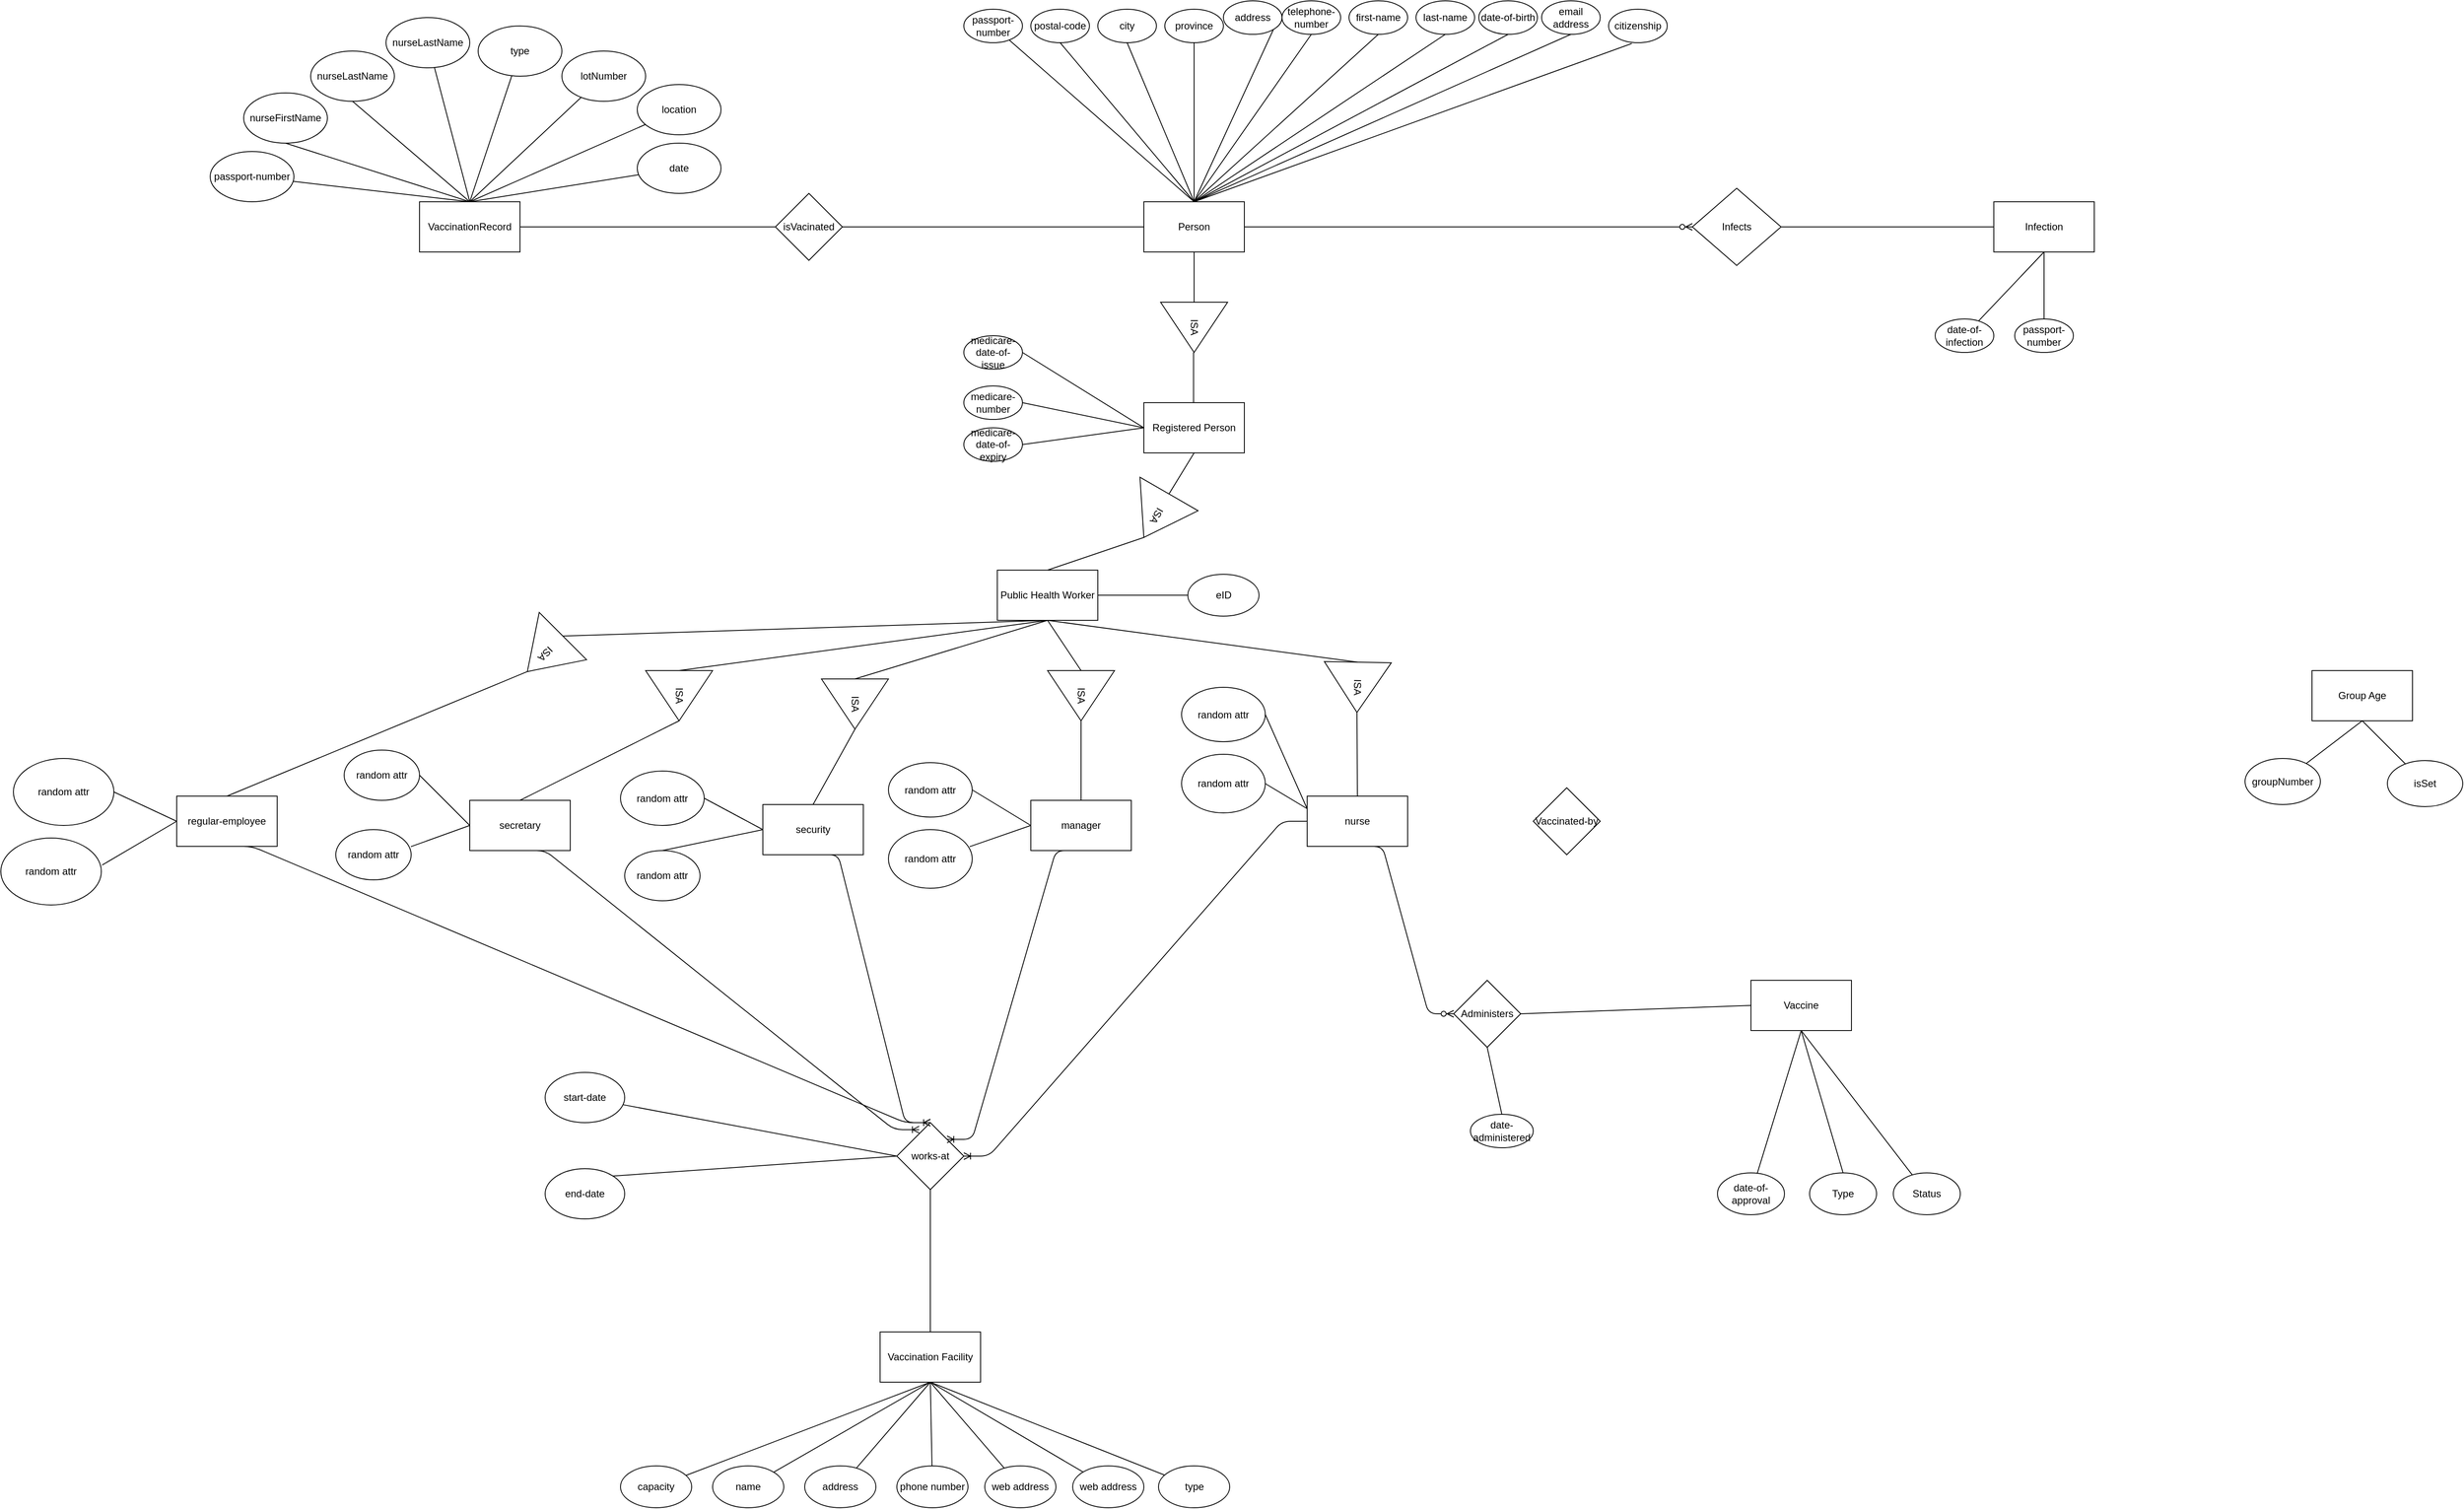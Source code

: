 <mxfile version="15.4.3" type="google"><diagram id="R2lEEEUBdFMjLlhIrx00" name="Page-1"><mxGraphModel dx="2681" dy="1654" grid="1" gridSize="10" guides="1" tooltips="1" connect="1" arrows="1" fold="1" page="1" pageScale="1" pageWidth="850" pageHeight="1100" math="0" shadow="0" extFonts="Permanent Marker^https://fonts.googleapis.com/css?family=Permanent+Marker"><root><mxCell id="0"/><mxCell id="1" parent="0"/><mxCell id="eyfuoi51fCGXmQgP_e5W-1" value="Person" style="rounded=0;whiteSpace=wrap;html=1;" parent="1" vertex="1"><mxGeometry x="15" y="-30" width="120" height="60" as="geometry"/></mxCell><mxCell id="eyfuoi51fCGXmQgP_e5W-2" value="first-name" style="ellipse;whiteSpace=wrap;html=1;" parent="1" vertex="1"><mxGeometry x="260" y="-270" width="70" height="40" as="geometry"/></mxCell><mxCell id="eyfuoi51fCGXmQgP_e5W-3" value="last-name&lt;span style=&quot;color: rgba(0 , 0 , 0 , 0) ; font-family: monospace ; font-size: 0px&quot;&gt;%3CmxGraphModel%3E%3Croot%3E%3CmxCell%20id%3D%220%22%2F%3E%3CmxCell%20id%3D%221%22%20parent%3D%220%22%2F%3E%3CmxCell%20id%3D%222%22%20value%3D%22First%20name%22%20style%3D%22ellipse%3BwhiteSpace%3Dwrap%3Bhtml%3D1%3B%22%20vertex%3D%221%22%20parent%3D%221%22%3E%3CmxGeometry%20x%3D%22150%22%20y%3D%2290%22%20width%3D%2270%22%20height%3D%2240%22%20as%3D%22geometry%22%2F%3E%3C%2FmxCell%3E%3C%2Froot%3E%3C%2FmxGraphModel%3E&lt;/span&gt;" style="ellipse;whiteSpace=wrap;html=1;" parent="1" vertex="1"><mxGeometry x="340" y="-270" width="70" height="40" as="geometry"/></mxCell><mxCell id="eyfuoi51fCGXmQgP_e5W-4" value="date-of-birth" style="ellipse;whiteSpace=wrap;html=1;" parent="1" vertex="1"><mxGeometry x="415" y="-270" width="70" height="40" as="geometry"/></mxCell><mxCell id="eyfuoi51fCGXmQgP_e5W-5" value="telephone-number" style="ellipse;whiteSpace=wrap;html=1;" parent="1" vertex="1"><mxGeometry x="180" y="-270" width="70" height="40" as="geometry"/></mxCell><mxCell id="eyfuoi51fCGXmQgP_e5W-6" value="address&lt;span style=&quot;color: rgba(0 , 0 , 0 , 0) ; font-family: monospace ; font-size: 0px&quot;&gt;%3CmxGraphModel%3E%3Croot%3E%3CmxCell%20id%3D%220%22%2F%3E%3CmxCell%20id%3D%221%22%20parent%3D%220%22%2F%3E%3CmxCell%20id%3D%222%22%20value%3D%22telephone-number%22%20style%3D%22ellipse%3BwhiteSpace%3Dwrap%3Bhtml%3D1%3B%22%20vertex%3D%221%22%20parent%3D%221%22%3E%3CmxGeometry%20x%3D%22140%22%20y%3D%22200%22%20width%3D%2270%22%20height%3D%2240%22%20as%3D%22geometry%22%2F%3E%3C%2FmxCell%3E%3C%2Froot%3E%3C%2FmxGraphModel%3E&lt;/span&gt;" style="ellipse;whiteSpace=wrap;html=1;" parent="1" vertex="1"><mxGeometry x="110" y="-270" width="70" height="40" as="geometry"/></mxCell><mxCell id="eyfuoi51fCGXmQgP_e5W-7" value="city" style="ellipse;whiteSpace=wrap;html=1;" parent="1" vertex="1"><mxGeometry x="-40" y="-260" width="70" height="40" as="geometry"/></mxCell><mxCell id="eyfuoi51fCGXmQgP_e5W-8" value="province" style="ellipse;whiteSpace=wrap;html=1;" parent="1" vertex="1"><mxGeometry x="40" y="-260" width="70" height="40" as="geometry"/></mxCell><mxCell id="eyfuoi51fCGXmQgP_e5W-9" value="postal-code&lt;span style=&quot;color: rgba(0 , 0 , 0 , 0) ; font-family: monospace ; font-size: 0px&quot;&gt;%3CmxGraphModel%3E%3Croot%3E%3CmxCell%20id%3D%220%22%2F%3E%3CmxCell%20id%3D%221%22%20parent%3D%220%22%2F%3E%3CmxCell%20id%3D%222%22%20value%3D%22province%22%20style%3D%22ellipse%3BwhiteSpace%3Dwrap%3Bhtml%3D1%3B%22%20vertex%3D%221%22%20parent%3D%221%22%3E%3CmxGeometry%20x%3D%22355%22%20y%3D%22280%22%20width%3D%2270%22%20height%3D%2240%22%20as%3D%22geometry%22%2F%3E%3C%2FmxCell%3E%3C%2Froot%3E%3C%2FmxGraphModel%3E&lt;/span&gt;" style="ellipse;whiteSpace=wrap;html=1;" parent="1" vertex="1"><mxGeometry x="-120" y="-260" width="70" height="40" as="geometry"/></mxCell><mxCell id="eyfuoi51fCGXmQgP_e5W-10" value="citizenship&lt;span style=&quot;color: rgba(0 , 0 , 0 , 0) ; font-family: monospace ; font-size: 0px&quot;&gt;%3CmxGraphModel%3E%3Croot%3E%3CmxCell%20id%3D%220%22%2F%3E%3CmxCell%20id%3D%221%22%20parent%3D%220%22%2F%3E%3CmxCell%20id%3D%222%22%20value%3D%22postal-code%26lt%3Bspan%20style%3D%26quot%3Bcolor%3A%20rgba(0%20%2C%200%20%2C%200%20%2C%200)%20%3B%20font-family%3A%20monospace%20%3B%20font-size%3A%200px%26quot%3B%26gt%3B%253CmxGraphModel%253E%253Croot%253E%253CmxCell%2520id%253D%25220%2522%252F%253E%253CmxCell%2520id%253D%25221%2522%2520parent%253D%25220%2522%252F%253E%253CmxCell%2520id%253D%25222%2522%2520value%253D%2522province%2522%2520style%253D%2522ellipse%253BwhiteSpace%253Dwrap%253Bhtml%253D1%253B%2522%2520vertex%253D%25221%2522%2520parent%253D%25221%2522%253E%253CmxGeometry%2520x%253D%2522355%2522%2520y%253D%2522280%2522%2520width%253D%252270%2522%2520height%253D%252240%2522%2520as%253D%2522geometry%2522%252F%253E%253C%252FmxCell%253E%253C%252Froot%253E%253C%252FmxGraphModel%253E%26lt%3B%2Fspan%26gt%3B%22%20style%3D%22ellipse%3BwhiteSpace%3Dwrap%3Bhtml%3D1%3B%22%20vertex%3D%221%22%20parent%3D%221%22%3E%3CmxGeometry%20x%3D%22310%22%20y%3D%22360%22%20width%3D%2270%22%20height%3D%2240%22%20as%3D%22geometry%22%2F%3E%3C%2FmxCell%3E%3C%2Froot%3E%3C%2FmxGraphModel%3E&lt;/span&gt;" style="ellipse;whiteSpace=wrap;html=1;" parent="1" vertex="1"><mxGeometry x="570" y="-260" width="70" height="40" as="geometry"/></mxCell><mxCell id="eyfuoi51fCGXmQgP_e5W-11" value="medicare-number" style="ellipse;whiteSpace=wrap;html=1;" parent="1" vertex="1"><mxGeometry x="-200" y="190" width="70" height="40" as="geometry"/></mxCell><mxCell id="eyfuoi51fCGXmQgP_e5W-12" value="medicare-date-of-issue" style="ellipse;whiteSpace=wrap;html=1;" parent="1" vertex="1"><mxGeometry x="-200" y="130" width="70" height="40" as="geometry"/></mxCell><mxCell id="eyfuoi51fCGXmQgP_e5W-13" value="medicare-date-of-expiry" style="ellipse;whiteSpace=wrap;html=1;" parent="1" vertex="1"><mxGeometry x="-200" y="240" width="70" height="40" as="geometry"/></mxCell><mxCell id="eyfuoi51fCGXmQgP_e5W-14" value="email address" style="ellipse;whiteSpace=wrap;html=1;" parent="1" vertex="1"><mxGeometry x="490" y="-270" width="70" height="40" as="geometry"/></mxCell><mxCell id="eyfuoi51fCGXmQgP_e5W-16" value="Infection" style="rounded=0;whiteSpace=wrap;html=1;" parent="1" vertex="1"><mxGeometry x="1030" y="-29.99" width="120" height="60" as="geometry"/></mxCell><mxCell id="eyfuoi51fCGXmQgP_e5W-17" value="passport-number" style="ellipse;whiteSpace=wrap;html=1;" parent="1" vertex="1"><mxGeometry x="1055" y="110" width="70" height="40" as="geometry"/></mxCell><mxCell id="eyfuoi51fCGXmQgP_e5W-19" value="" style="endArrow=none;html=1;exitX=0.5;exitY=0;exitDx=0;exitDy=0;entryX=0.5;entryY=1;entryDx=0;entryDy=0;" parent="1" source="eyfuoi51fCGXmQgP_e5W-17" target="eyfuoi51fCGXmQgP_e5W-16" edge="1"><mxGeometry width="50" height="50" relative="1" as="geometry"><mxPoint x="580" y="130" as="sourcePoint"/><mxPoint x="630" y="80" as="targetPoint"/></mxGeometry></mxCell><mxCell id="eyfuoi51fCGXmQgP_e5W-20" value="" style="edgeStyle=entityRelationEdgeStyle;fontSize=12;html=1;endArrow=ERzeroToMany;endFill=1;exitX=1;exitY=0.5;exitDx=0;exitDy=0;" parent="1" source="eyfuoi51fCGXmQgP_e5W-1" target="eyfuoi51fCGXmQgP_e5W-26" edge="1"><mxGeometry width="100" height="100" relative="1" as="geometry"><mxPoint x="470" y="140" as="sourcePoint"/><mxPoint x="420" y="140" as="targetPoint"/></mxGeometry></mxCell><mxCell id="eyfuoi51fCGXmQgP_e5W-21" value="" style="endArrow=none;html=1;entryX=0.5;entryY=1;entryDx=0;entryDy=0;exitX=0.5;exitY=0;exitDx=0;exitDy=0;" parent="1" source="eyfuoi51fCGXmQgP_e5W-1" target="eyfuoi51fCGXmQgP_e5W-2" edge="1"><mxGeometry width="50" height="50" relative="1" as="geometry"><mxPoint x="290" y="160" as="sourcePoint"/><mxPoint x="330" y="110" as="targetPoint"/></mxGeometry></mxCell><mxCell id="eyfuoi51fCGXmQgP_e5W-22" value="" style="endArrow=none;html=1;exitX=0.5;exitY=1;exitDx=0;exitDy=0;entryX=0.5;entryY=0;entryDx=0;entryDy=0;" parent="1" source="eyfuoi51fCGXmQgP_e5W-3" target="eyfuoi51fCGXmQgP_e5W-1" edge="1"><mxGeometry width="50" height="50" relative="1" as="geometry"><mxPoint x="290" y="170" as="sourcePoint"/><mxPoint x="280" y="160" as="targetPoint"/></mxGeometry></mxCell><mxCell id="eyfuoi51fCGXmQgP_e5W-23" value="" style="endArrow=none;html=1;exitX=0.5;exitY=1;exitDx=0;exitDy=0;entryX=0.5;entryY=0;entryDx=0;entryDy=0;" parent="1" source="eyfuoi51fCGXmQgP_e5W-4" target="eyfuoi51fCGXmQgP_e5W-1" edge="1"><mxGeometry width="50" height="50" relative="1" as="geometry"><mxPoint x="355" y="70" as="sourcePoint"/><mxPoint x="290" y="160" as="targetPoint"/></mxGeometry></mxCell><mxCell id="eyfuoi51fCGXmQgP_e5W-25" value="" style="endArrow=none;html=1;exitX=0.5;exitY=1;exitDx=0;exitDy=0;entryX=0.5;entryY=0;entryDx=0;entryDy=0;" parent="1" source="eyfuoi51fCGXmQgP_e5W-5" target="eyfuoi51fCGXmQgP_e5W-1" edge="1"><mxGeometry width="50" height="50" relative="1" as="geometry"><mxPoint x="180" y="240" as="sourcePoint"/><mxPoint x="230" y="190" as="targetPoint"/></mxGeometry></mxCell><mxCell id="eyfuoi51fCGXmQgP_e5W-26" value="Infects" style="rhombus;whiteSpace=wrap;html=1;rotation=0;" parent="1" vertex="1"><mxGeometry x="670" y="-46.09" width="105.95" height="92.19" as="geometry"/></mxCell><mxCell id="eyfuoi51fCGXmQgP_e5W-28" value="" style="endArrow=none;html=1;rounded=0;entryX=0;entryY=0.5;entryDx=0;entryDy=0;exitX=1;exitY=0.5;exitDx=0;exitDy=0;" parent="1" source="eyfuoi51fCGXmQgP_e5W-26" target="eyfuoi51fCGXmQgP_e5W-16" edge="1"><mxGeometry relative="1" as="geometry"><mxPoint x="510" y="70" as="sourcePoint"/><mxPoint x="670" y="70" as="targetPoint"/></mxGeometry></mxCell><mxCell id="T2YRdxQOvhu27OUJO8mb-52" style="edgeStyle=none;rounded=0;orthogonalLoop=1;jettySize=auto;html=1;entryX=0.5;entryY=1;entryDx=0;entryDy=0;endArrow=none;endFill=0;strokeColor=default;" edge="1" parent="1" source="eyfuoi51fCGXmQgP_e5W-30" target="eyfuoi51fCGXmQgP_e5W-16"><mxGeometry relative="1" as="geometry"/></mxCell><mxCell id="eyfuoi51fCGXmQgP_e5W-30" value="date-of-infection" style="ellipse;whiteSpace=wrap;html=1;" parent="1" vertex="1"><mxGeometry x="960" y="110" width="70" height="40" as="geometry"/></mxCell><mxCell id="eyfuoi51fCGXmQgP_e5W-35" value="" style="endArrow=none;html=1;exitX=1;exitY=0.5;exitDx=0;exitDy=0;entryX=0;entryY=0.5;entryDx=0;entryDy=0;" parent="1" source="eyfuoi51fCGXmQgP_e5W-12" target="eyfuoi51fCGXmQgP_e5W-88" edge="1"><mxGeometry width="50" height="50" relative="1" as="geometry"><mxPoint x="230" y="415" as="sourcePoint"/><mxPoint x="280" y="370" as="targetPoint"/></mxGeometry></mxCell><mxCell id="eyfuoi51fCGXmQgP_e5W-36" value="" style="endArrow=none;html=1;exitX=1;exitY=0.5;exitDx=0;exitDy=0;entryX=0;entryY=0.5;entryDx=0;entryDy=0;" parent="1" source="eyfuoi51fCGXmQgP_e5W-11" target="eyfuoi51fCGXmQgP_e5W-88" edge="1"><mxGeometry width="50" height="50" relative="1" as="geometry"><mxPoint x="225" y="420" as="sourcePoint"/><mxPoint x="280" y="370" as="targetPoint"/></mxGeometry></mxCell><mxCell id="eyfuoi51fCGXmQgP_e5W-37" value="" style="endArrow=none;html=1;entryX=1;entryY=0.5;entryDx=0;entryDy=0;exitX=0;exitY=0.5;exitDx=0;exitDy=0;" parent="1" source="eyfuoi51fCGXmQgP_e5W-88" target="eyfuoi51fCGXmQgP_e5W-13" edge="1"><mxGeometry width="50" height="50" relative="1" as="geometry"><mxPoint x="-40" y="230" as="sourcePoint"/><mxPoint x="327.5" y="380" as="targetPoint"/></mxGeometry></mxCell><mxCell id="eyfuoi51fCGXmQgP_e5W-38" value="Vaccine" style="rounded=0;whiteSpace=wrap;html=1;" parent="1" vertex="1"><mxGeometry x="740" y="900" width="120" height="60" as="geometry"/></mxCell><mxCell id="eyfuoi51fCGXmQgP_e5W-40" value="Group Age" style="rounded=0;whiteSpace=wrap;html=1;" parent="1" vertex="1"><mxGeometry x="1410" y="530" width="120" height="60" as="geometry"/></mxCell><mxCell id="eyfuoi51fCGXmQgP_e5W-42" value="" style="endArrow=none;html=1;exitX=0.5;exitY=0;exitDx=0;exitDy=0;entryX=1;entryY=1;entryDx=0;entryDy=0;" parent="1" source="eyfuoi51fCGXmQgP_e5W-1" target="eyfuoi51fCGXmQgP_e5W-6" edge="1"><mxGeometry width="50" height="50" relative="1" as="geometry"><mxPoint x="225" y="420" as="sourcePoint"/><mxPoint x="290" y="210" as="targetPoint"/></mxGeometry></mxCell><mxCell id="eyfuoi51fCGXmQgP_e5W-43" value="" style="endArrow=none;html=1;entryX=0.5;entryY=1;entryDx=0;entryDy=0;exitX=0.5;exitY=0;exitDx=0;exitDy=0;" parent="1" source="eyfuoi51fCGXmQgP_e5W-1" target="eyfuoi51fCGXmQgP_e5W-8" edge="1"><mxGeometry width="50" height="50" relative="1" as="geometry"><mxPoint x="220" y="170" as="sourcePoint"/><mxPoint x="199.749" y="134.142" as="targetPoint"/></mxGeometry></mxCell><mxCell id="eyfuoi51fCGXmQgP_e5W-44" value="" style="endArrow=none;html=1;entryX=0.5;entryY=1;entryDx=0;entryDy=0;exitX=0.5;exitY=0;exitDx=0;exitDy=0;" parent="1" source="eyfuoi51fCGXmQgP_e5W-1" target="eyfuoi51fCGXmQgP_e5W-14" edge="1"><mxGeometry width="50" height="50" relative="1" as="geometry"><mxPoint x="230" y="180" as="sourcePoint"/><mxPoint x="200" y="170" as="targetPoint"/></mxGeometry></mxCell><mxCell id="eyfuoi51fCGXmQgP_e5W-45" value="" style="endArrow=none;html=1;entryX=0.395;entryY=1.025;entryDx=0;entryDy=0;exitX=0.5;exitY=0;exitDx=0;exitDy=0;entryPerimeter=0;" parent="1" source="eyfuoi51fCGXmQgP_e5W-1" target="eyfuoi51fCGXmQgP_e5W-10" edge="1"><mxGeometry width="50" height="50" relative="1" as="geometry"><mxPoint x="230" y="180" as="sourcePoint"/><mxPoint x="200" y="220" as="targetPoint"/></mxGeometry></mxCell><mxCell id="eyfuoi51fCGXmQgP_e5W-46" value="" style="endArrow=none;html=1;entryX=0.5;entryY=1;entryDx=0;entryDy=0;exitX=0.5;exitY=0;exitDx=0;exitDy=0;" parent="1" source="eyfuoi51fCGXmQgP_e5W-1" target="eyfuoi51fCGXmQgP_e5W-7" edge="1"><mxGeometry width="50" height="50" relative="1" as="geometry"><mxPoint x="240" y="230" as="sourcePoint"/><mxPoint x="200" y="270" as="targetPoint"/></mxGeometry></mxCell><mxCell id="eyfuoi51fCGXmQgP_e5W-47" value="" style="endArrow=none;html=1;entryX=0.5;entryY=1;entryDx=0;entryDy=0;exitX=0.5;exitY=0;exitDx=0;exitDy=0;" parent="1" source="eyfuoi51fCGXmQgP_e5W-1" target="eyfuoi51fCGXmQgP_e5W-9" edge="1"><mxGeometry width="50" height="50" relative="1" as="geometry"><mxPoint x="290" y="210" as="sourcePoint"/><mxPoint x="200" y="320" as="targetPoint"/></mxGeometry></mxCell><mxCell id="eyfuoi51fCGXmQgP_e5W-68" value="Administers" style="rhombus;whiteSpace=wrap;html=1;" parent="1" vertex="1"><mxGeometry x="385" y="900" width="80" height="80" as="geometry"/></mxCell><mxCell id="eyfuoi51fCGXmQgP_e5W-69" value="Type" style="ellipse;whiteSpace=wrap;html=1;" parent="1" vertex="1"><mxGeometry x="810" y="1130" width="80" height="50" as="geometry"/></mxCell><mxCell id="eyfuoi51fCGXmQgP_e5W-70" value="" style="endArrow=none;html=1;exitX=0.5;exitY=0;exitDx=0;exitDy=0;entryX=0.5;entryY=1;entryDx=0;entryDy=0;" parent="1" source="eyfuoi51fCGXmQgP_e5W-69" target="eyfuoi51fCGXmQgP_e5W-38" edge="1"><mxGeometry width="50" height="50" relative="1" as="geometry"><mxPoint x="490" y="370" as="sourcePoint"/><mxPoint x="540" y="320" as="targetPoint"/></mxGeometry></mxCell><mxCell id="eyfuoi51fCGXmQgP_e5W-71" value="" style="endArrow=none;html=1;rounded=0;entryX=0.5;entryY=1;entryDx=0;entryDy=0;exitX=0.5;exitY=0;exitDx=0;exitDy=0;" parent="1" source="eyfuoi51fCGXmQgP_e5W-72" target="eyfuoi51fCGXmQgP_e5W-68" edge="1"><mxGeometry relative="1" as="geometry"><mxPoint x="400" y="320" as="sourcePoint"/><mxPoint x="412.975" y="260" as="targetPoint"/></mxGeometry></mxCell><mxCell id="eyfuoi51fCGXmQgP_e5W-72" value="date-administered" style="ellipse;whiteSpace=wrap;html=1;" parent="1" vertex="1"><mxGeometry x="405" y="1060" width="75" height="40" as="geometry"/></mxCell><mxCell id="eyfuoi51fCGXmQgP_e5W-73" value="" style="edgeStyle=entityRelationEdgeStyle;fontSize=12;html=1;endArrow=ERzeroToMany;endFill=1;exitX=0.5;exitY=1;exitDx=0;exitDy=0;" parent="1" source="eyfuoi51fCGXmQgP_e5W-135" target="eyfuoi51fCGXmQgP_e5W-68" edge="1"><mxGeometry width="100" height="100" relative="1" as="geometry"><mxPoint x="200" y="790" as="sourcePoint"/><mxPoint x="460" y="33.905" as="targetPoint"/></mxGeometry></mxCell><mxCell id="eyfuoi51fCGXmQgP_e5W-74" value="" style="endArrow=none;html=1;rounded=0;entryX=1;entryY=0.5;entryDx=0;entryDy=0;exitX=0;exitY=0.5;exitDx=0;exitDy=0;" parent="1" source="eyfuoi51fCGXmQgP_e5W-38" target="eyfuoi51fCGXmQgP_e5W-68" edge="1"><mxGeometry relative="1" as="geometry"><mxPoint x="477.5" y="360" as="sourcePoint"/><mxPoint x="475" y="280" as="targetPoint"/></mxGeometry></mxCell><mxCell id="eyfuoi51fCGXmQgP_e5W-77" value="Public Health Worker" style="rounded=0;whiteSpace=wrap;html=1;" parent="1" vertex="1"><mxGeometry x="-160" y="410" width="120" height="60" as="geometry"/></mxCell><mxCell id="eyfuoi51fCGXmQgP_e5W-78" value="Vaccination Facility" style="rounded=0;whiteSpace=wrap;html=1;" parent="1" vertex="1"><mxGeometry x="-300" y="1320" width="120" height="60" as="geometry"/></mxCell><mxCell id="eyfuoi51fCGXmQgP_e5W-79" value="works-at" style="rhombus;whiteSpace=wrap;html=1;" parent="1" vertex="1"><mxGeometry x="-280" y="1070" width="80" height="80" as="geometry"/></mxCell><mxCell id="eyfuoi51fCGXmQgP_e5W-82" value="ISA" style="triangle;whiteSpace=wrap;html=1;rotation=90;" parent="1" vertex="1"><mxGeometry x="45" y="80" width="60" height="80" as="geometry"/></mxCell><mxCell id="eyfuoi51fCGXmQgP_e5W-85" value="" style="endArrow=none;html=1;rounded=0;exitX=0;exitY=0.5;exitDx=0;exitDy=0;entryX=0.5;entryY=1;entryDx=0;entryDy=0;" parent="1" source="eyfuoi51fCGXmQgP_e5W-82" target="eyfuoi51fCGXmQgP_e5W-1" edge="1"><mxGeometry relative="1" as="geometry"><mxPoint x="350" y="220" as="sourcePoint"/><mxPoint x="510" y="220" as="targetPoint"/></mxGeometry></mxCell><mxCell id="eyfuoi51fCGXmQgP_e5W-88" value="Registered Person" style="rounded=0;whiteSpace=wrap;html=1;" parent="1" vertex="1"><mxGeometry x="15" y="210" width="120" height="60" as="geometry"/></mxCell><mxCell id="eyfuoi51fCGXmQgP_e5W-89" value="" style="endArrow=none;html=1;rounded=0;exitX=0;exitY=0.5;exitDx=0;exitDy=0;entryX=0.5;entryY=1;entryDx=0;entryDy=0;" parent="1" edge="1"><mxGeometry relative="1" as="geometry"><mxPoint x="74.33" y="210" as="sourcePoint"/><mxPoint x="74.33" y="150" as="targetPoint"/></mxGeometry></mxCell><mxCell id="eyfuoi51fCGXmQgP_e5W-91" value="ISA" style="triangle;whiteSpace=wrap;html=1;rotation=120;" parent="1" vertex="1"><mxGeometry y="305" width="60" height="80" as="geometry"/></mxCell><mxCell id="eyfuoi51fCGXmQgP_e5W-92" value="" style="endArrow=none;html=1;rounded=0;exitX=0;exitY=0.5;exitDx=0;exitDy=0;entryX=0.5;entryY=1;entryDx=0;entryDy=0;" parent="1" source="eyfuoi51fCGXmQgP_e5W-91" target="eyfuoi51fCGXmQgP_e5W-88" edge="1"><mxGeometry relative="1" as="geometry"><mxPoint x="84.33" y="220" as="sourcePoint"/><mxPoint x="84.33" y="160" as="targetPoint"/></mxGeometry></mxCell><mxCell id="eyfuoi51fCGXmQgP_e5W-93" value="" style="endArrow=none;html=1;rounded=0;exitX=0.5;exitY=0;exitDx=0;exitDy=0;entryX=1;entryY=0.5;entryDx=0;entryDy=0;" parent="1" source="eyfuoi51fCGXmQgP_e5W-77" target="eyfuoi51fCGXmQgP_e5W-91" edge="1"><mxGeometry relative="1" as="geometry"><mxPoint x="55" y="329.019" as="sourcePoint"/><mxPoint x="85" y="280" as="targetPoint"/></mxGeometry></mxCell><mxCell id="eyfuoi51fCGXmQgP_e5W-94" value="" style="endArrow=none;html=1;exitX=0;exitY=0.5;exitDx=0;exitDy=0;" parent="1" source="eyfuoi51fCGXmQgP_e5W-79" target="eyfuoi51fCGXmQgP_e5W-96" edge="1"><mxGeometry width="50" height="50" relative="1" as="geometry"><mxPoint x="230" y="640" as="sourcePoint"/><mxPoint x="-130" y="560" as="targetPoint"/></mxGeometry></mxCell><mxCell id="eyfuoi51fCGXmQgP_e5W-95" value="" style="endArrow=none;html=1;exitX=0;exitY=0.5;exitDx=0;exitDy=0;entryX=1;entryY=0;entryDx=0;entryDy=0;" parent="1" source="eyfuoi51fCGXmQgP_e5W-79" target="eyfuoi51fCGXmQgP_e5W-97" edge="1"><mxGeometry width="50" height="50" relative="1" as="geometry"><mxPoint x="-50" y="630" as="sourcePoint"/><mxPoint x="-140" y="660" as="targetPoint"/></mxGeometry></mxCell><mxCell id="eyfuoi51fCGXmQgP_e5W-96" value="start-date" style="ellipse;whiteSpace=wrap;html=1;" parent="1" vertex="1"><mxGeometry x="-700" y="1010" width="95" height="60" as="geometry"/></mxCell><mxCell id="eyfuoi51fCGXmQgP_e5W-97" value="end-date" style="ellipse;whiteSpace=wrap;html=1;" parent="1" vertex="1"><mxGeometry x="-700" y="1125" width="95" height="60" as="geometry"/></mxCell><mxCell id="eyfuoi51fCGXmQgP_e5W-99" value="" style="edgeStyle=entityRelationEdgeStyle;fontSize=12;html=1;endArrow=ERoneToMany;entryX=0.5;entryY=0;entryDx=0;entryDy=0;exitX=0.5;exitY=1;exitDx=0;exitDy=0;" parent="1" source="eyfuoi51fCGXmQgP_e5W-131" target="eyfuoi51fCGXmQgP_e5W-79" edge="1"><mxGeometry width="100" height="100" relative="1" as="geometry"><mxPoint x="-830" y="750" as="sourcePoint"/><mxPoint x="300" y="600" as="targetPoint"/></mxGeometry></mxCell><mxCell id="eyfuoi51fCGXmQgP_e5W-100" value="" style="endArrow=none;html=1;rounded=0;exitX=0.5;exitY=0;exitDx=0;exitDy=0;entryX=0.5;entryY=1;entryDx=0;entryDy=0;" parent="1" source="eyfuoi51fCGXmQgP_e5W-78" target="eyfuoi51fCGXmQgP_e5W-79" edge="1"><mxGeometry relative="1" as="geometry"><mxPoint x="170" y="650" as="sourcePoint"/><mxPoint x="330" y="650" as="targetPoint"/></mxGeometry></mxCell><mxCell id="eyfuoi51fCGXmQgP_e5W-102" value="ISA" style="triangle;whiteSpace=wrap;html=1;rotation=135;" parent="1" vertex="1"><mxGeometry x="-730" y="470" width="60" height="80" as="geometry"/></mxCell><mxCell id="eyfuoi51fCGXmQgP_e5W-103" value="" style="endArrow=none;html=1;rounded=0;exitX=0;exitY=0.5;exitDx=0;exitDy=0;entryX=0.5;entryY=1;entryDx=0;entryDy=0;" parent="1" source="eyfuoi51fCGXmQgP_e5W-102" target="eyfuoi51fCGXmQgP_e5W-77" edge="1"><mxGeometry relative="1" as="geometry"><mxPoint x="-25.67" y="430" as="sourcePoint"/><mxPoint x="-35" y="480" as="targetPoint"/></mxGeometry></mxCell><mxCell id="eyfuoi51fCGXmQgP_e5W-104" value="" style="endArrow=none;html=1;rounded=0;entryX=1;entryY=0.5;entryDx=0;entryDy=0;exitX=0.5;exitY=0;exitDx=0;exitDy=0;" parent="1" source="eyfuoi51fCGXmQgP_e5W-131" target="eyfuoi51fCGXmQgP_e5W-102" edge="1"><mxGeometry relative="1" as="geometry"><mxPoint x="-432.5" y="690" as="sourcePoint"/><mxPoint x="-25" y="490" as="targetPoint"/></mxGeometry></mxCell><mxCell id="eyfuoi51fCGXmQgP_e5W-105" value="ISA" style="triangle;whiteSpace=wrap;html=1;rotation=90;" parent="1" vertex="1"><mxGeometry x="-570" y="520" width="60" height="80" as="geometry"/></mxCell><mxCell id="eyfuoi51fCGXmQgP_e5W-106" value="" style="endArrow=none;html=1;rounded=0;exitX=0;exitY=0.5;exitDx=0;exitDy=0;entryX=0.5;entryY=1;entryDx=0;entryDy=0;" parent="1" source="eyfuoi51fCGXmQgP_e5W-105" target="eyfuoi51fCGXmQgP_e5W-77" edge="1"><mxGeometry relative="1" as="geometry"><mxPoint x="-105.67" y="470" as="sourcePoint"/><mxPoint x="-110" y="490" as="targetPoint"/></mxGeometry></mxCell><mxCell id="eyfuoi51fCGXmQgP_e5W-107" value="" style="endArrow=none;html=1;rounded=0;entryX=1;entryY=0.5;entryDx=0;entryDy=0;exitX=0.5;exitY=0;exitDx=0;exitDy=0;" parent="1" source="eyfuoi51fCGXmQgP_e5W-132" target="eyfuoi51fCGXmQgP_e5W-105" edge="1"><mxGeometry relative="1" as="geometry"><mxPoint x="-302.5" y="700" as="sourcePoint"/><mxPoint x="-105" y="530" as="targetPoint"/></mxGeometry></mxCell><mxCell id="eyfuoi51fCGXmQgP_e5W-112" value="ISA" style="triangle;whiteSpace=wrap;html=1;rotation=90;" parent="1" vertex="1"><mxGeometry x="-360" y="530" width="60" height="80" as="geometry"/></mxCell><mxCell id="eyfuoi51fCGXmQgP_e5W-113" value="" style="endArrow=none;html=1;rounded=0;exitX=0;exitY=0.5;exitDx=0;exitDy=0;entryX=0.5;entryY=1;entryDx=0;entryDy=0;" parent="1" source="eyfuoi51fCGXmQgP_e5W-112" target="eyfuoi51fCGXmQgP_e5W-77" edge="1"><mxGeometry relative="1" as="geometry"><mxPoint x="84.33" y="480" as="sourcePoint"/><mxPoint x="-60" y="470" as="targetPoint"/></mxGeometry></mxCell><mxCell id="eyfuoi51fCGXmQgP_e5W-114" value="" style="endArrow=none;html=1;rounded=0;entryX=1;entryY=0.5;entryDx=0;entryDy=0;exitX=0.5;exitY=0;exitDx=0;exitDy=0;" parent="1" source="eyfuoi51fCGXmQgP_e5W-133" target="eyfuoi51fCGXmQgP_e5W-112" edge="1"><mxGeometry relative="1" as="geometry"><mxPoint x="-230" y="680" as="sourcePoint"/><mxPoint x="85" y="540" as="targetPoint"/></mxGeometry></mxCell><mxCell id="eyfuoi51fCGXmQgP_e5W-115" value="ISA" style="triangle;whiteSpace=wrap;html=1;rotation=90;" parent="1" vertex="1"><mxGeometry x="-90" y="520" width="60" height="80" as="geometry"/></mxCell><mxCell id="eyfuoi51fCGXmQgP_e5W-116" value="" style="endArrow=none;html=1;rounded=0;exitX=0;exitY=0.5;exitDx=0;exitDy=0;entryX=0.5;entryY=1;entryDx=0;entryDy=0;" parent="1" source="eyfuoi51fCGXmQgP_e5W-115" target="eyfuoi51fCGXmQgP_e5W-77" edge="1"><mxGeometry relative="1" as="geometry"><mxPoint x="184.33" y="480" as="sourcePoint"/><mxPoint x="-90" y="480" as="targetPoint"/></mxGeometry></mxCell><mxCell id="eyfuoi51fCGXmQgP_e5W-117" value="" style="endArrow=none;html=1;rounded=0;entryX=1;entryY=0.5;entryDx=0;entryDy=0;exitX=0.5;exitY=0;exitDx=0;exitDy=0;" parent="1" source="eyfuoi51fCGXmQgP_e5W-134" target="eyfuoi51fCGXmQgP_e5W-115" edge="1"><mxGeometry relative="1" as="geometry"><mxPoint x="-92" y="670" as="sourcePoint"/><mxPoint x="185" y="540" as="targetPoint"/></mxGeometry></mxCell><mxCell id="eyfuoi51fCGXmQgP_e5W-118" value="ISA" style="triangle;whiteSpace=wrap;html=1;rotation=91;" parent="1" vertex="1"><mxGeometry x="240" y="510" width="60" height="80" as="geometry"/></mxCell><mxCell id="eyfuoi51fCGXmQgP_e5W-119" value="" style="endArrow=none;html=1;rounded=0;exitX=0;exitY=0.5;exitDx=0;exitDy=0;entryX=0.5;entryY=1;entryDx=0;entryDy=0;" parent="1" source="eyfuoi51fCGXmQgP_e5W-118" target="eyfuoi51fCGXmQgP_e5W-77" edge="1"><mxGeometry relative="1" as="geometry"><mxPoint x="284.33" y="500" as="sourcePoint"/><mxPoint x="-60" y="480" as="targetPoint"/></mxGeometry></mxCell><mxCell id="eyfuoi51fCGXmQgP_e5W-120" value="" style="endArrow=none;html=1;rounded=0;entryX=1;entryY=0.5;entryDx=0;entryDy=0;exitX=0.5;exitY=0;exitDx=0;exitDy=0;" parent="1" source="eyfuoi51fCGXmQgP_e5W-135" target="eyfuoi51fCGXmQgP_e5W-118" edge="1"><mxGeometry relative="1" as="geometry"><mxPoint x="60" y="680" as="sourcePoint"/><mxPoint x="285" y="560" as="targetPoint"/></mxGeometry></mxCell><mxCell id="eyfuoi51fCGXmQgP_e5W-127" value="" style="edgeStyle=entityRelationEdgeStyle;fontSize=12;html=1;endArrow=ERoneToMany;exitX=0.5;exitY=1;exitDx=0;exitDy=0;entryX=0.333;entryY=0.104;entryDx=0;entryDy=0;entryPerimeter=0;" parent="1" source="eyfuoi51fCGXmQgP_e5W-132" target="eyfuoi51fCGXmQgP_e5W-79" edge="1"><mxGeometry width="100" height="100" relative="1" as="geometry"><mxPoint x="-302.5" y="760" as="sourcePoint"/><mxPoint x="-180" y="890" as="targetPoint"/></mxGeometry></mxCell><mxCell id="eyfuoi51fCGXmQgP_e5W-128" value="" style="edgeStyle=entityRelationEdgeStyle;fontSize=12;html=1;endArrow=ERoneToMany;exitX=0.5;exitY=1;exitDx=0;exitDy=0;entryX=0.5;entryY=0;entryDx=0;entryDy=0;" parent="1" source="eyfuoi51fCGXmQgP_e5W-133" target="eyfuoi51fCGXmQgP_e5W-79" edge="1"><mxGeometry width="100" height="100" relative="1" as="geometry"><mxPoint x="-202.5" y="760" as="sourcePoint"/><mxPoint x="-198.36" y="948.32" as="targetPoint"/></mxGeometry></mxCell><mxCell id="eyfuoi51fCGXmQgP_e5W-129" value="" style="edgeStyle=entityRelationEdgeStyle;fontSize=12;html=1;endArrow=ERoneToMany;exitX=0.5;exitY=1;exitDx=0;exitDy=0;entryX=1;entryY=0;entryDx=0;entryDy=0;" parent="1" source="eyfuoi51fCGXmQgP_e5W-134" target="eyfuoi51fCGXmQgP_e5W-79" edge="1"><mxGeometry width="100" height="100" relative="1" as="geometry"><mxPoint x="-92.5" y="760" as="sourcePoint"/><mxPoint x="-130" y="940" as="targetPoint"/></mxGeometry></mxCell><mxCell id="eyfuoi51fCGXmQgP_e5W-131" value="regular-employee" style="rounded=0;whiteSpace=wrap;html=1;" parent="1" vertex="1"><mxGeometry x="-1140" y="680" width="120" height="60" as="geometry"/></mxCell><mxCell id="eyfuoi51fCGXmQgP_e5W-132" value="secretary&lt;span style=&quot;color: rgba(0 , 0 , 0 , 0) ; font-family: monospace ; font-size: 0px&quot;&gt;%3CmxGraphModel%3E%3Croot%3E%3CmxCell%20id%3D%220%22%2F%3E%3CmxCell%20id%3D%221%22%20parent%3D%220%22%2F%3E%3CmxCell%20id%3D%222%22%20value%3D%22%22%20style%3D%22rounded%3D0%3BwhiteSpace%3Dwrap%3Bhtml%3D1%3B%22%20vertex%3D%221%22%20parent%3D%221%22%3E%3CmxGeometry%20x%3D%22-570%22%20y%3D%22690%22%20width%3D%22120%22%20height%3D%2260%22%20as%3D%22geometry%22%2F%3E%3C%2FmxCell%3E%3C%2Froot%3E%3C%2FmxGraphModel%3E&lt;/span&gt;" style="rounded=0;whiteSpace=wrap;html=1;" parent="1" vertex="1"><mxGeometry x="-790" y="685" width="120" height="60" as="geometry"/></mxCell><mxCell id="eyfuoi51fCGXmQgP_e5W-133" value="security&lt;span style=&quot;color: rgba(0 , 0 , 0 , 0) ; font-family: monospace ; font-size: 0px&quot;&gt;%3CmxGraphModel%3E%3Croot%3E%3CmxCell%20id%3D%220%22%2F%3E%3CmxCell%20id%3D%221%22%20parent%3D%220%22%2F%3E%3CmxCell%20id%3D%222%22%20value%3D%22secretary%26lt%3Bspan%20style%3D%26quot%3Bcolor%3A%20rgba(0%20%2C%200%20%2C%200%20%2C%200)%20%3B%20font-family%3A%20monospace%20%3B%20font-size%3A%200px%26quot%3B%26gt%3B%253CmxGraphModel%253E%253Croot%253E%253CmxCell%2520id%253D%25220%2522%252F%253E%253CmxCell%2520id%253D%25221%2522%2520parent%253D%25220%2522%252F%253E%253CmxCell%2520id%253D%25222%2522%2520value%253D%2522%2522%2520style%253D%2522rounded%253D0%253BwhiteSpace%253Dwrap%253Bhtml%253D1%253B%2522%2520vertex%253D%25221%2522%2520parent%253D%25221%2522%253E%253CmxGeometry%2520x%253D%2522-570%2522%2520y%253D%2522690%2522%2520width%253D%2522120%2522%2520height%253D%252260%2522%2520as%253D%2522geometry%2522%252F%253E%253C%252FmxCell%253E%253C%252Froot%253E%253C%252FmxGraphModel%253E%26lt%3B%2Fspan%26gt%3B%22%20style%3D%22rounded%3D0%3BwhiteSpace%3Dwrap%3Bhtml%3D1%3B%22%20vertex%3D%221%22%20parent%3D%221%22%3E%3CmxGeometry%20x%3D%22-410%22%20y%3D%22690%22%20width%3D%22120%22%20height%3D%2260%22%20as%3D%22geometry%22%2F%3E%3C%2FmxCell%3E%3C%2Froot%3E%3C%2FmxGraphModel%3E&lt;/span&gt;" style="rounded=0;whiteSpace=wrap;html=1;" parent="1" vertex="1"><mxGeometry x="-440" y="690" width="120" height="60" as="geometry"/></mxCell><mxCell id="eyfuoi51fCGXmQgP_e5W-134" value="manager" style="rounded=0;whiteSpace=wrap;html=1;" parent="1" vertex="1"><mxGeometry x="-120" y="685" width="120" height="60" as="geometry"/></mxCell><mxCell id="eyfuoi51fCGXmQgP_e5W-135" value="nurse" style="rounded=0;whiteSpace=wrap;html=1;" parent="1" vertex="1"><mxGeometry x="210" y="680" width="120" height="60" as="geometry"/></mxCell><mxCell id="eyfuoi51fCGXmQgP_e5W-137" value="" style="endArrow=none;html=1;exitX=1.008;exitY=0.404;exitDx=0;exitDy=0;exitPerimeter=0;" parent="1" source="eyfuoi51fCGXmQgP_e5W-149" edge="1"><mxGeometry width="50" height="50" relative="1" as="geometry"><mxPoint x="-1220" y="760" as="sourcePoint"/><mxPoint x="-1140" y="710" as="targetPoint"/></mxGeometry></mxCell><mxCell id="eyfuoi51fCGXmQgP_e5W-141" value="" style="endArrow=none;html=1;entryX=0;entryY=0.5;entryDx=0;entryDy=0;exitX=0.996;exitY=0.339;exitDx=0;exitDy=0;exitPerimeter=0;" parent="1" source="eyfuoi51fCGXmQgP_e5W-151" target="eyfuoi51fCGXmQgP_e5W-132" edge="1"><mxGeometry width="50" height="50" relative="1" as="geometry"><mxPoint x="-860" y="750" as="sourcePoint"/><mxPoint x="-830" y="710" as="targetPoint"/></mxGeometry></mxCell><mxCell id="eyfuoi51fCGXmQgP_e5W-142" value="" style="endArrow=none;html=1;entryX=0;entryY=0.5;entryDx=0;entryDy=0;exitX=0.5;exitY=0;exitDx=0;exitDy=0;" parent="1" source="eyfuoi51fCGXmQgP_e5W-153" target="eyfuoi51fCGXmQgP_e5W-133" edge="1"><mxGeometry width="50" height="50" relative="1" as="geometry"><mxPoint x="-520" y="760" as="sourcePoint"/><mxPoint x="-470" y="720" as="targetPoint"/></mxGeometry></mxCell><mxCell id="eyfuoi51fCGXmQgP_e5W-143" value="" style="endArrow=none;html=1;entryX=0;entryY=0.5;entryDx=0;entryDy=0;exitX=0.97;exitY=0.29;exitDx=0;exitDy=0;exitPerimeter=0;" parent="1" source="eyfuoi51fCGXmQgP_e5W-155" target="eyfuoi51fCGXmQgP_e5W-134" edge="1"><mxGeometry width="50" height="50" relative="1" as="geometry"><mxPoint x="-190" y="760" as="sourcePoint"/><mxPoint x="-430" y="730" as="targetPoint"/></mxGeometry></mxCell><mxCell id="eyfuoi51fCGXmQgP_e5W-144" value="" style="endArrow=none;html=1;entryX=0;entryY=0.5;entryDx=0;entryDy=0;exitX=1;exitY=0.5;exitDx=0;exitDy=0;" parent="1" source="eyfuoi51fCGXmQgP_e5W-148" target="eyfuoi51fCGXmQgP_e5W-131" edge="1"><mxGeometry width="50" height="50" relative="1" as="geometry"><mxPoint x="-1200" y="680" as="sourcePoint"/><mxPoint x="-1130" y="720" as="targetPoint"/></mxGeometry></mxCell><mxCell id="eyfuoi51fCGXmQgP_e5W-145" value="" style="endArrow=none;html=1;entryX=0;entryY=0.5;entryDx=0;entryDy=0;exitX=1;exitY=0.5;exitDx=0;exitDy=0;" parent="1" source="eyfuoi51fCGXmQgP_e5W-150" target="eyfuoi51fCGXmQgP_e5W-132" edge="1"><mxGeometry width="50" height="50" relative="1" as="geometry"><mxPoint x="-850" y="690" as="sourcePoint"/><mxPoint x="-830" y="720" as="targetPoint"/></mxGeometry></mxCell><mxCell id="eyfuoi51fCGXmQgP_e5W-146" value="" style="endArrow=none;html=1;entryX=0;entryY=0.5;entryDx=0;entryDy=0;exitX=1;exitY=0.5;exitDx=0;exitDy=0;" parent="1" source="eyfuoi51fCGXmQgP_e5W-152" target="eyfuoi51fCGXmQgP_e5W-133" edge="1"><mxGeometry width="50" height="50" relative="1" as="geometry"><mxPoint x="-500" y="690" as="sourcePoint"/><mxPoint x="-500" y="710" as="targetPoint"/></mxGeometry></mxCell><mxCell id="eyfuoi51fCGXmQgP_e5W-147" value="" style="endArrow=none;html=1;entryX=0;entryY=0.5;entryDx=0;entryDy=0;exitX=1;exitY=0.5;exitDx=0;exitDy=0;" parent="1" source="eyfuoi51fCGXmQgP_e5W-154" target="eyfuoi51fCGXmQgP_e5W-134" edge="1"><mxGeometry width="50" height="50" relative="1" as="geometry"><mxPoint x="-190" y="685" as="sourcePoint"/><mxPoint x="-160" y="645" as="targetPoint"/></mxGeometry></mxCell><mxCell id="eyfuoi51fCGXmQgP_e5W-148" value="random attr" style="ellipse;whiteSpace=wrap;html=1;" parent="1" vertex="1"><mxGeometry x="-1335" y="635" width="120" height="80" as="geometry"/></mxCell><mxCell id="eyfuoi51fCGXmQgP_e5W-149" value="&lt;span&gt;random attr&lt;/span&gt;" style="ellipse;whiteSpace=wrap;html=1;" parent="1" vertex="1"><mxGeometry x="-1350" y="730" width="120" height="80" as="geometry"/></mxCell><mxCell id="eyfuoi51fCGXmQgP_e5W-150" value="&lt;span&gt;random attr&lt;/span&gt;" style="ellipse;whiteSpace=wrap;html=1;" parent="1" vertex="1"><mxGeometry x="-940" y="625" width="90" height="60" as="geometry"/></mxCell><mxCell id="eyfuoi51fCGXmQgP_e5W-151" value="&lt;span&gt;random attr&lt;/span&gt;" style="ellipse;whiteSpace=wrap;html=1;" parent="1" vertex="1"><mxGeometry x="-950" y="720" width="90" height="60" as="geometry"/></mxCell><mxCell id="eyfuoi51fCGXmQgP_e5W-152" value="&lt;span&gt;random attr&lt;/span&gt;" style="ellipse;whiteSpace=wrap;html=1;" parent="1" vertex="1"><mxGeometry x="-610" y="650" width="100" height="65" as="geometry"/></mxCell><mxCell id="eyfuoi51fCGXmQgP_e5W-153" value="&lt;span&gt;random attr&lt;/span&gt;" style="ellipse;whiteSpace=wrap;html=1;" parent="1" vertex="1"><mxGeometry x="-605" y="745" width="90" height="60" as="geometry"/></mxCell><mxCell id="eyfuoi51fCGXmQgP_e5W-154" value="&lt;span&gt;random attr&lt;/span&gt;" style="ellipse;whiteSpace=wrap;html=1;" parent="1" vertex="1"><mxGeometry x="-290" y="640" width="100" height="65" as="geometry"/></mxCell><mxCell id="eyfuoi51fCGXmQgP_e5W-155" value="&lt;span&gt;random attr&lt;/span&gt;" style="ellipse;whiteSpace=wrap;html=1;" parent="1" vertex="1"><mxGeometry x="-290" y="720" width="100" height="70" as="geometry"/></mxCell><mxCell id="eyfuoi51fCGXmQgP_e5W-156" value="" style="edgeStyle=entityRelationEdgeStyle;fontSize=12;html=1;endArrow=ERoneToMany;entryX=1;entryY=0.5;entryDx=0;entryDy=0;exitX=0;exitY=0.5;exitDx=0;exitDy=0;" parent="1" source="eyfuoi51fCGXmQgP_e5W-135" target="eyfuoi51fCGXmQgP_e5W-79" edge="1"><mxGeometry width="100" height="100" relative="1" as="geometry"><mxPoint x="40" y="730" as="sourcePoint"/><mxPoint x="-210" y="1100" as="targetPoint"/></mxGeometry></mxCell><mxCell id="eyfuoi51fCGXmQgP_e5W-157" value="&lt;span&gt;random attr&lt;/span&gt;" style="ellipse;whiteSpace=wrap;html=1;" parent="1" vertex="1"><mxGeometry x="60" y="550" width="100" height="65" as="geometry"/></mxCell><mxCell id="eyfuoi51fCGXmQgP_e5W-158" value="&lt;span&gt;random attr&lt;/span&gt;" style="ellipse;whiteSpace=wrap;html=1;" parent="1" vertex="1"><mxGeometry x="60" y="630" width="100" height="70" as="geometry"/></mxCell><mxCell id="eyfuoi51fCGXmQgP_e5W-159" value="" style="endArrow=none;html=1;entryX=0;entryY=0.25;entryDx=0;entryDy=0;exitX=1;exitY=0.5;exitDx=0;exitDy=0;" parent="1" source="eyfuoi51fCGXmQgP_e5W-157" target="eyfuoi51fCGXmQgP_e5W-135" edge="1"><mxGeometry width="50" height="50" relative="1" as="geometry"><mxPoint x="-180.0" y="682.5" as="sourcePoint"/><mxPoint x="-110" y="725" as="targetPoint"/></mxGeometry></mxCell><mxCell id="eyfuoi51fCGXmQgP_e5W-160" value="" style="endArrow=none;html=1;entryX=0;entryY=0.25;entryDx=0;entryDy=0;exitX=1;exitY=0.5;exitDx=0;exitDy=0;" parent="1" source="eyfuoi51fCGXmQgP_e5W-158" target="eyfuoi51fCGXmQgP_e5W-135" edge="1"><mxGeometry width="50" height="50" relative="1" as="geometry"><mxPoint x="-180.0" y="682.5" as="sourcePoint"/><mxPoint x="-110" y="725" as="targetPoint"/></mxGeometry></mxCell><mxCell id="eyfuoi51fCGXmQgP_e5W-161" value="Vaccinated-by" style="rhombus;whiteSpace=wrap;html=1;" parent="1" vertex="1"><mxGeometry x="480" y="670" width="80" height="80" as="geometry"/></mxCell><mxCell id="T2YRdxQOvhu27OUJO8mb-4" style="edgeStyle=none;rounded=0;orthogonalLoop=1;jettySize=auto;html=1;entryX=0.5;entryY=0;entryDx=0;entryDy=0;strokeColor=default;endArrow=none;endFill=0;" edge="1" parent="1" source="T2YRdxQOvhu27OUJO8mb-1" target="eyfuoi51fCGXmQgP_e5W-1"><mxGeometry relative="1" as="geometry"/></mxCell><mxCell id="T2YRdxQOvhu27OUJO8mb-1" value="passport-number" style="ellipse;whiteSpace=wrap;html=1;" vertex="1" parent="1"><mxGeometry x="-200" y="-260" width="70" height="40" as="geometry"/></mxCell><mxCell id="T2YRdxQOvhu27OUJO8mb-6" style="edgeStyle=none;rounded=0;orthogonalLoop=1;jettySize=auto;html=1;entryX=0.5;entryY=1;entryDx=0;entryDy=0;endArrow=none;endFill=0;strokeColor=default;" edge="1" parent="1" source="T2YRdxQOvhu27OUJO8mb-5" target="eyfuoi51fCGXmQgP_e5W-38"><mxGeometry relative="1" as="geometry"/></mxCell><mxCell id="T2YRdxQOvhu27OUJO8mb-5" value="date-of-approval" style="ellipse;whiteSpace=wrap;html=1;" vertex="1" parent="1"><mxGeometry x="700" y="1130" width="80" height="50" as="geometry"/></mxCell><mxCell id="T2YRdxQOvhu27OUJO8mb-9" style="edgeStyle=none;rounded=0;orthogonalLoop=1;jettySize=auto;html=1;entryX=0.5;entryY=1;entryDx=0;entryDy=0;endArrow=none;endFill=0;strokeColor=default;" edge="1" parent="1" source="T2YRdxQOvhu27OUJO8mb-8" target="eyfuoi51fCGXmQgP_e5W-38"><mxGeometry relative="1" as="geometry"/></mxCell><mxCell id="T2YRdxQOvhu27OUJO8mb-8" value="Status" style="ellipse;whiteSpace=wrap;html=1;" vertex="1" parent="1"><mxGeometry x="910" y="1130" width="80" height="50" as="geometry"/></mxCell><mxCell id="T2YRdxQOvhu27OUJO8mb-13" style="edgeStyle=none;rounded=0;orthogonalLoop=1;jettySize=auto;html=1;entryX=0.5;entryY=1;entryDx=0;entryDy=0;endArrow=none;endFill=0;strokeColor=default;" edge="1" parent="1" source="T2YRdxQOvhu27OUJO8mb-12" target="eyfuoi51fCGXmQgP_e5W-78"><mxGeometry relative="1" as="geometry"/></mxCell><mxCell id="T2YRdxQOvhu27OUJO8mb-12" value="name" style="ellipse;whiteSpace=wrap;html=1;" vertex="1" parent="1"><mxGeometry x="-500" y="1480" width="85" height="50" as="geometry"/></mxCell><mxCell id="T2YRdxQOvhu27OUJO8mb-15" style="edgeStyle=none;rounded=0;orthogonalLoop=1;jettySize=auto;html=1;entryX=0.5;entryY=1;entryDx=0;entryDy=0;endArrow=none;endFill=0;strokeColor=default;" edge="1" parent="1" source="T2YRdxQOvhu27OUJO8mb-14" target="eyfuoi51fCGXmQgP_e5W-78"><mxGeometry relative="1" as="geometry"/></mxCell><mxCell id="T2YRdxQOvhu27OUJO8mb-14" value="address" style="ellipse;whiteSpace=wrap;html=1;" vertex="1" parent="1"><mxGeometry x="-390" y="1480" width="85" height="50" as="geometry"/></mxCell><mxCell id="T2YRdxQOvhu27OUJO8mb-17" style="edgeStyle=none;rounded=0;orthogonalLoop=1;jettySize=auto;html=1;endArrow=none;endFill=0;strokeColor=default;" edge="1" parent="1" source="T2YRdxQOvhu27OUJO8mb-16"><mxGeometry relative="1" as="geometry"><mxPoint x="-240.0" y="1380" as="targetPoint"/></mxGeometry></mxCell><mxCell id="T2YRdxQOvhu27OUJO8mb-16" value="phone number" style="ellipse;whiteSpace=wrap;html=1;" vertex="1" parent="1"><mxGeometry x="-280" y="1480" width="85" height="50" as="geometry"/></mxCell><mxCell id="T2YRdxQOvhu27OUJO8mb-19" style="edgeStyle=none;rounded=0;orthogonalLoop=1;jettySize=auto;html=1;entryX=0.5;entryY=1;entryDx=0;entryDy=0;endArrow=none;endFill=0;strokeColor=default;" edge="1" parent="1" source="T2YRdxQOvhu27OUJO8mb-18" target="eyfuoi51fCGXmQgP_e5W-78"><mxGeometry relative="1" as="geometry"/></mxCell><mxCell id="T2YRdxQOvhu27OUJO8mb-18" value="web address" style="ellipse;whiteSpace=wrap;html=1;" vertex="1" parent="1"><mxGeometry x="-175" y="1480" width="85" height="50" as="geometry"/></mxCell><mxCell id="T2YRdxQOvhu27OUJO8mb-23" style="edgeStyle=none;rounded=0;orthogonalLoop=1;jettySize=auto;html=1;entryX=0.5;entryY=1;entryDx=0;entryDy=0;endArrow=none;endFill=0;strokeColor=default;" edge="1" parent="1" source="T2YRdxQOvhu27OUJO8mb-20" target="eyfuoi51fCGXmQgP_e5W-78"><mxGeometry relative="1" as="geometry"/></mxCell><mxCell id="T2YRdxQOvhu27OUJO8mb-20" value="web address" style="ellipse;whiteSpace=wrap;html=1;" vertex="1" parent="1"><mxGeometry x="-70" y="1480" width="85" height="50" as="geometry"/></mxCell><mxCell id="T2YRdxQOvhu27OUJO8mb-25" style="edgeStyle=none;rounded=0;orthogonalLoop=1;jettySize=auto;html=1;entryX=0.5;entryY=1;entryDx=0;entryDy=0;endArrow=none;endFill=0;strokeColor=default;" edge="1" parent="1" source="T2YRdxQOvhu27OUJO8mb-24" target="eyfuoi51fCGXmQgP_e5W-78"><mxGeometry relative="1" as="geometry"/></mxCell><mxCell id="T2YRdxQOvhu27OUJO8mb-24" value="type" style="ellipse;whiteSpace=wrap;html=1;" vertex="1" parent="1"><mxGeometry x="32.5" y="1480" width="85" height="50" as="geometry"/></mxCell><mxCell id="T2YRdxQOvhu27OUJO8mb-27" style="edgeStyle=none;rounded=0;orthogonalLoop=1;jettySize=auto;html=1;entryX=0.5;entryY=1;entryDx=0;entryDy=0;endArrow=none;endFill=0;strokeColor=default;" edge="1" parent="1" source="T2YRdxQOvhu27OUJO8mb-26" target="eyfuoi51fCGXmQgP_e5W-78"><mxGeometry relative="1" as="geometry"/></mxCell><mxCell id="T2YRdxQOvhu27OUJO8mb-26" value="capacity" style="ellipse;whiteSpace=wrap;html=1;" vertex="1" parent="1"><mxGeometry x="-610" y="1480" width="85" height="50" as="geometry"/></mxCell><mxCell id="T2YRdxQOvhu27OUJO8mb-30" style="edgeStyle=none;rounded=0;orthogonalLoop=1;jettySize=auto;html=1;endArrow=none;endFill=0;strokeColor=default;" edge="1" parent="1" source="T2YRdxQOvhu27OUJO8mb-29" target="eyfuoi51fCGXmQgP_e5W-77"><mxGeometry relative="1" as="geometry"/></mxCell><mxCell id="T2YRdxQOvhu27OUJO8mb-29" value="eID" style="ellipse;whiteSpace=wrap;html=1;" vertex="1" parent="1"><mxGeometry x="67.5" y="415" width="85" height="50" as="geometry"/></mxCell><mxCell id="T2YRdxQOvhu27OUJO8mb-32" style="edgeStyle=none;rounded=0;orthogonalLoop=1;jettySize=auto;html=1;entryX=0;entryY=0.5;entryDx=0;entryDy=0;endArrow=none;endFill=0;strokeColor=default;" edge="1" parent="1" source="T2YRdxQOvhu27OUJO8mb-31" target="eyfuoi51fCGXmQgP_e5W-1"><mxGeometry relative="1" as="geometry"/></mxCell><mxCell id="T2YRdxQOvhu27OUJO8mb-31" value="isVacinated" style="rhombus;whiteSpace=wrap;html=1;" vertex="1" parent="1"><mxGeometry x="-425" y="-39.99" width="80" height="80" as="geometry"/></mxCell><mxCell id="T2YRdxQOvhu27OUJO8mb-34" style="edgeStyle=none;rounded=0;orthogonalLoop=1;jettySize=auto;html=1;entryX=0;entryY=0.5;entryDx=0;entryDy=0;endArrow=none;endFill=0;strokeColor=default;" edge="1" parent="1" source="T2YRdxQOvhu27OUJO8mb-33" target="T2YRdxQOvhu27OUJO8mb-31"><mxGeometry relative="1" as="geometry"/></mxCell><mxCell id="T2YRdxQOvhu27OUJO8mb-33" value="VaccinationRecord" style="rounded=0;whiteSpace=wrap;html=1;" vertex="1" parent="1"><mxGeometry x="-850" y="-29.99" width="120" height="60" as="geometry"/></mxCell><mxCell id="T2YRdxQOvhu27OUJO8mb-36" style="edgeStyle=none;rounded=0;orthogonalLoop=1;jettySize=auto;html=1;entryX=0.5;entryY=0;entryDx=0;entryDy=0;endArrow=none;endFill=0;strokeColor=default;" edge="1" parent="1" source="T2YRdxQOvhu27OUJO8mb-35" target="T2YRdxQOvhu27OUJO8mb-33"><mxGeometry relative="1" as="geometry"/></mxCell><mxCell id="T2YRdxQOvhu27OUJO8mb-35" value="passport-number" style="ellipse;whiteSpace=wrap;html=1;" vertex="1" parent="1"><mxGeometry x="-1100" y="-90" width="100" height="60" as="geometry"/></mxCell><mxCell id="T2YRdxQOvhu27OUJO8mb-38" style="edgeStyle=none;rounded=0;orthogonalLoop=1;jettySize=auto;html=1;exitX=0.5;exitY=1;exitDx=0;exitDy=0;entryX=0.5;entryY=0;entryDx=0;entryDy=0;endArrow=none;endFill=0;strokeColor=default;" edge="1" parent="1" source="T2YRdxQOvhu27OUJO8mb-37" target="T2YRdxQOvhu27OUJO8mb-33"><mxGeometry relative="1" as="geometry"/></mxCell><mxCell id="T2YRdxQOvhu27OUJO8mb-37" value="nurseFirstName" style="ellipse;whiteSpace=wrap;html=1;" vertex="1" parent="1"><mxGeometry x="-1060" y="-160" width="100" height="60" as="geometry"/></mxCell><mxCell id="T2YRdxQOvhu27OUJO8mb-40" style="edgeStyle=none;rounded=0;orthogonalLoop=1;jettySize=auto;html=1;exitX=0.5;exitY=1;exitDx=0;exitDy=0;entryX=0.5;entryY=0;entryDx=0;entryDy=0;endArrow=none;endFill=0;strokeColor=default;" edge="1" parent="1" source="T2YRdxQOvhu27OUJO8mb-39" target="T2YRdxQOvhu27OUJO8mb-33"><mxGeometry relative="1" as="geometry"/></mxCell><mxCell id="T2YRdxQOvhu27OUJO8mb-39" value="nurseLastName" style="ellipse;whiteSpace=wrap;html=1;" vertex="1" parent="1"><mxGeometry x="-980" y="-210" width="100" height="60" as="geometry"/></mxCell><mxCell id="T2YRdxQOvhu27OUJO8mb-43" style="edgeStyle=none;rounded=0;orthogonalLoop=1;jettySize=auto;html=1;entryX=0.5;entryY=0;entryDx=0;entryDy=0;endArrow=none;endFill=0;strokeColor=default;" edge="1" parent="1" source="T2YRdxQOvhu27OUJO8mb-41" target="T2YRdxQOvhu27OUJO8mb-33"><mxGeometry relative="1" as="geometry"/></mxCell><mxCell id="T2YRdxQOvhu27OUJO8mb-41" value="nurseLastName" style="ellipse;whiteSpace=wrap;html=1;" vertex="1" parent="1"><mxGeometry x="-890" y="-250" width="100" height="60" as="geometry"/></mxCell><mxCell id="T2YRdxQOvhu27OUJO8mb-49" style="edgeStyle=none;rounded=0;orthogonalLoop=1;jettySize=auto;html=1;entryX=0.5;entryY=0;entryDx=0;entryDy=0;endArrow=none;endFill=0;strokeColor=default;" edge="1" parent="1" source="T2YRdxQOvhu27OUJO8mb-44" target="T2YRdxQOvhu27OUJO8mb-33"><mxGeometry relative="1" as="geometry"/></mxCell><mxCell id="T2YRdxQOvhu27OUJO8mb-44" value="type" style="ellipse;whiteSpace=wrap;html=1;" vertex="1" parent="1"><mxGeometry x="-780" y="-240" width="100" height="60" as="geometry"/></mxCell><mxCell id="T2YRdxQOvhu27OUJO8mb-51" style="edgeStyle=none;rounded=0;orthogonalLoop=1;jettySize=auto;html=1;entryX=0.5;entryY=0;entryDx=0;entryDy=0;endArrow=none;endFill=0;strokeColor=default;" edge="1" parent="1" source="T2YRdxQOvhu27OUJO8mb-45" target="T2YRdxQOvhu27OUJO8mb-33"><mxGeometry relative="1" as="geometry"/></mxCell><mxCell id="T2YRdxQOvhu27OUJO8mb-45" value="date" style="ellipse;whiteSpace=wrap;html=1;" vertex="1" parent="1"><mxGeometry x="-590" y="-100" width="100" height="60" as="geometry"/></mxCell><mxCell id="T2YRdxQOvhu27OUJO8mb-50" style="edgeStyle=none;rounded=0;orthogonalLoop=1;jettySize=auto;html=1;endArrow=none;endFill=0;strokeColor=default;" edge="1" parent="1" source="T2YRdxQOvhu27OUJO8mb-46"><mxGeometry relative="1" as="geometry"><mxPoint x="-790.0" y="-30" as="targetPoint"/></mxGeometry></mxCell><mxCell id="T2YRdxQOvhu27OUJO8mb-46" value="location" style="ellipse;whiteSpace=wrap;html=1;" vertex="1" parent="1"><mxGeometry x="-590" y="-170" width="100" height="60" as="geometry"/></mxCell><mxCell id="T2YRdxQOvhu27OUJO8mb-48" style="edgeStyle=none;rounded=0;orthogonalLoop=1;jettySize=auto;html=1;entryX=0.5;entryY=0;entryDx=0;entryDy=0;endArrow=none;endFill=0;strokeColor=default;" edge="1" parent="1" source="T2YRdxQOvhu27OUJO8mb-47" target="T2YRdxQOvhu27OUJO8mb-33"><mxGeometry relative="1" as="geometry"/></mxCell><mxCell id="T2YRdxQOvhu27OUJO8mb-47" value="lotNumber" style="ellipse;whiteSpace=wrap;html=1;" vertex="1" parent="1"><mxGeometry x="-680" y="-210" width="100" height="60" as="geometry"/></mxCell><mxCell id="T2YRdxQOvhu27OUJO8mb-66" style="edgeStyle=none;rounded=0;orthogonalLoop=1;jettySize=auto;html=1;entryX=0.5;entryY=1;entryDx=0;entryDy=0;endArrow=none;endFill=0;strokeColor=default;" edge="1" parent="1" source="T2YRdxQOvhu27OUJO8mb-64" target="eyfuoi51fCGXmQgP_e5W-40"><mxGeometry relative="1" as="geometry"/></mxCell><mxCell id="T2YRdxQOvhu27OUJO8mb-64" value="groupNumber" style="ellipse;whiteSpace=wrap;html=1;" vertex="1" parent="1"><mxGeometry x="1330" y="635" width="90" height="55" as="geometry"/></mxCell><mxCell id="T2YRdxQOvhu27OUJO8mb-67" style="edgeStyle=none;rounded=0;orthogonalLoop=1;jettySize=auto;html=1;entryX=0.5;entryY=1;entryDx=0;entryDy=0;endArrow=none;endFill=0;strokeColor=default;" edge="1" parent="1" source="T2YRdxQOvhu27OUJO8mb-65" target="eyfuoi51fCGXmQgP_e5W-40"><mxGeometry relative="1" as="geometry"/></mxCell><mxCell id="T2YRdxQOvhu27OUJO8mb-65" value="isSet" style="ellipse;whiteSpace=wrap;html=1;" vertex="1" parent="1"><mxGeometry x="1500" y="637.5" width="90" height="55" as="geometry"/></mxCell></root></mxGraphModel></diagram></mxfile>